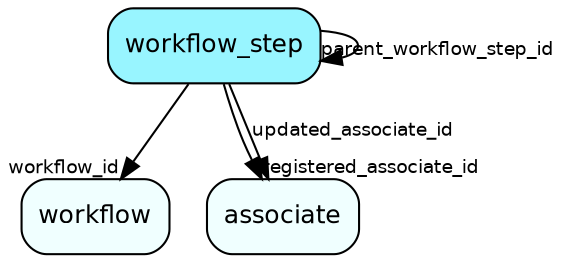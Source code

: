digraph workflow_step  {
node [shape = box style="rounded, filled" fontname = "Helvetica" fontsize = "12" ]
edge [fontname = "Helvetica" fontsize = "9"]

workflow_step[fillcolor = "cadetblue1"]
workflow[fillcolor = "azure1"]
associate[fillcolor = "azure1"]
workflow_step -> workflow [headlabel = "workflow_id"]
workflow_step -> workflow_step [headlabel = "parent_workflow_step_id"]
workflow_step -> associate [headlabel = "registered_associate_id"]
workflow_step -> associate [label = "updated_associate_id"]
}
